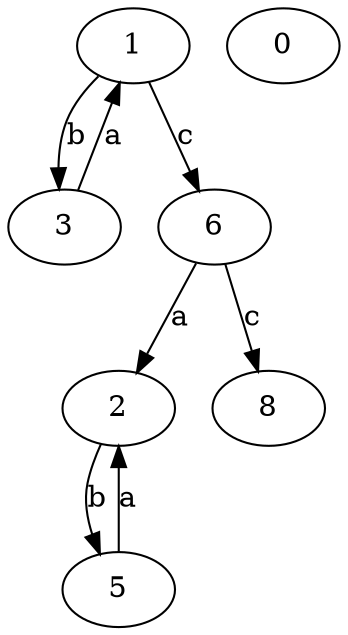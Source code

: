 strict digraph  {
1;
2;
3;
0;
5;
6;
8;
1 -> 3  [label=b];
1 -> 6  [label=c];
2 -> 5  [label=b];
3 -> 1  [label=a];
5 -> 2  [label=a];
6 -> 2  [label=a];
6 -> 8  [label=c];
}
